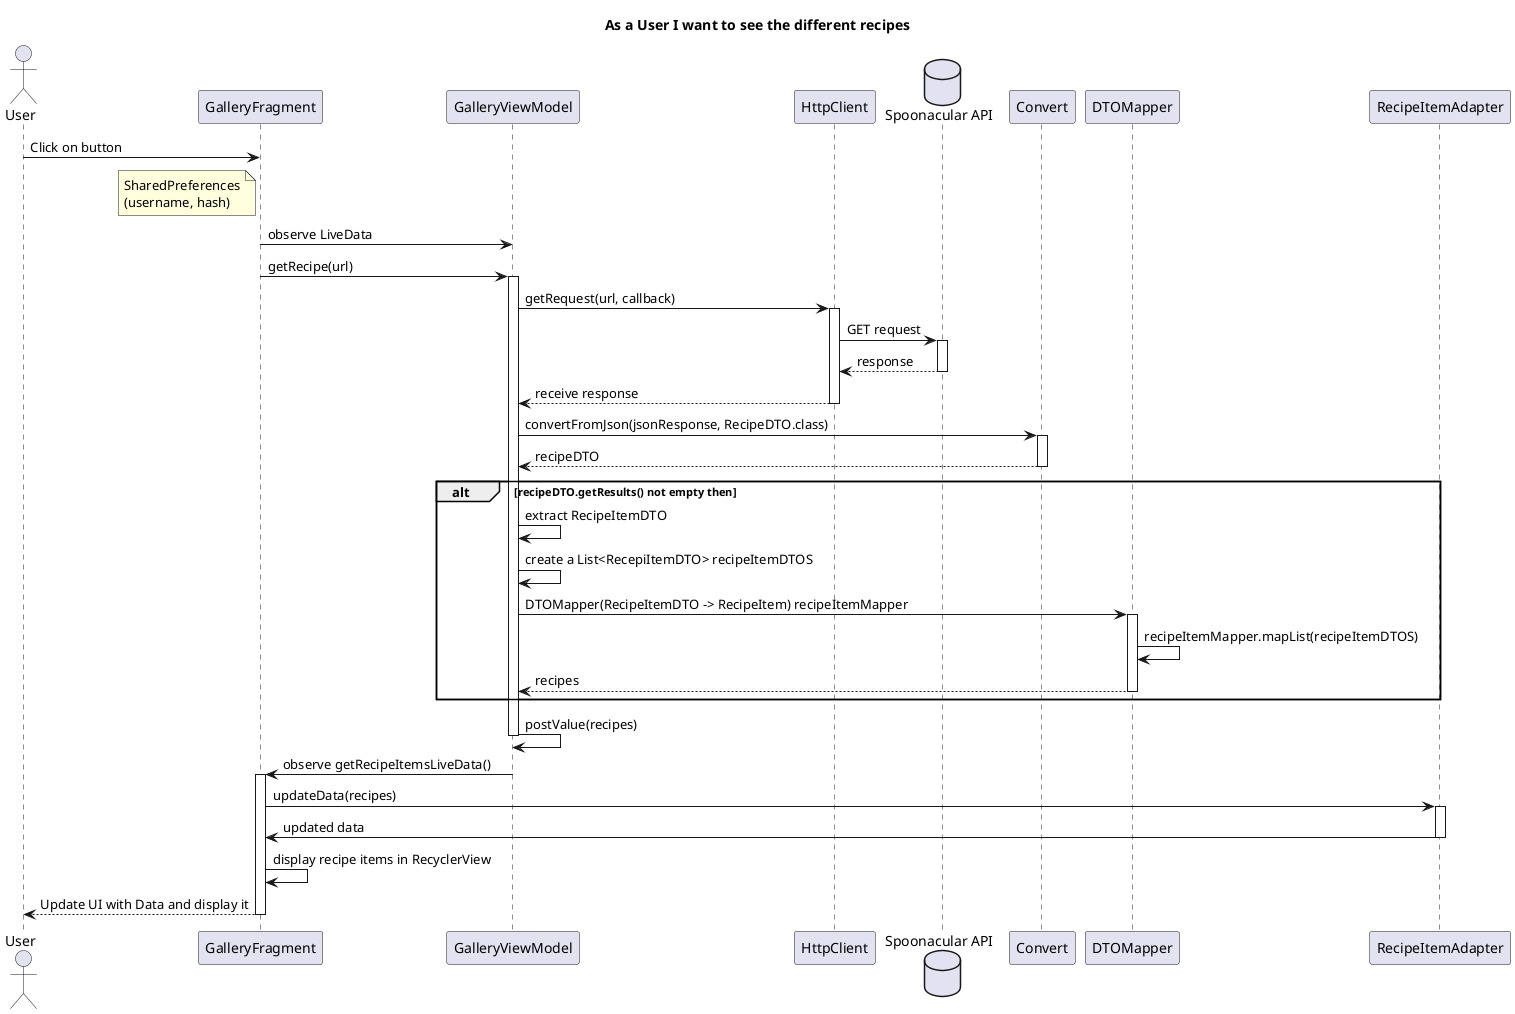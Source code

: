 @startuml
actor User as User
title As a User I want to see the different recipes

participant "GalleryFragment" as GalleryFragment
participant "GalleryViewModel" as GalleryViewModel
participant "HttpClient" as HttpClient
database "Spoonacular API" as Server
participant "Convert" as Convert
participant "DTOMapper" as DTOMapper
participant "RecipeItemAdapter" as RecipeItemAdapter
User->GalleryFragment:Click on button
Note left of GalleryFragment: SharedPreferences\n(username, hash)

GalleryFragment -> GalleryViewModel: observe LiveData
GalleryFragment -> GalleryViewModel: getRecipe(url)
activate GalleryViewModel
GalleryViewModel -> HttpClient: getRequest(url, callback)
activate HttpClient
HttpClient -> Server: GET request
activate Server
Server --> HttpClient: response
deactivate Server
HttpClient --> GalleryViewModel: receive response
deactivate HttpClient
GalleryViewModel -> Convert: convertFromJson(jsonResponse, RecipeDTO.class)
activate Convert
Convert --> GalleryViewModel: recipeDTO
deactivate Convert

alt recipeDTO.getResults() not empty then
    GalleryViewModel -> GalleryViewModel: extract RecipeItemDTO
    GalleryViewModel -> GalleryViewModel: create a List<RecepiItemDTO> recipeItemDTOS

    GalleryViewModel -> DTOMapper:DTOMapper(RecipeItemDTO -> RecipeItem) recipeItemMapper

    activate DTOMapper
    DTOMapper -> DTOMapper: recipeItemMapper.mapList(recipeItemDTOS)
    DTOMapper-->GalleryViewModel:recipes
deactivate DTOMapper
end
GalleryViewModel -> GalleryViewModel: postValue(recipes)
deactivate GalleryViewModel
GalleryViewModel -> GalleryFragment: observe getRecipeItemsLiveData()
activate GalleryFragment
GalleryFragment -> RecipeItemAdapter: updateData(recipes)
activate RecipeItemAdapter
RecipeItemAdapter -> GalleryFragment: updated data
deactivate RecipeItemAdapter
GalleryFragment -> GalleryFragment: display recipe items in RecyclerView
GalleryFragment --> User: Update UI with Data and display it
deactivate GalleryFragment
@enduml
